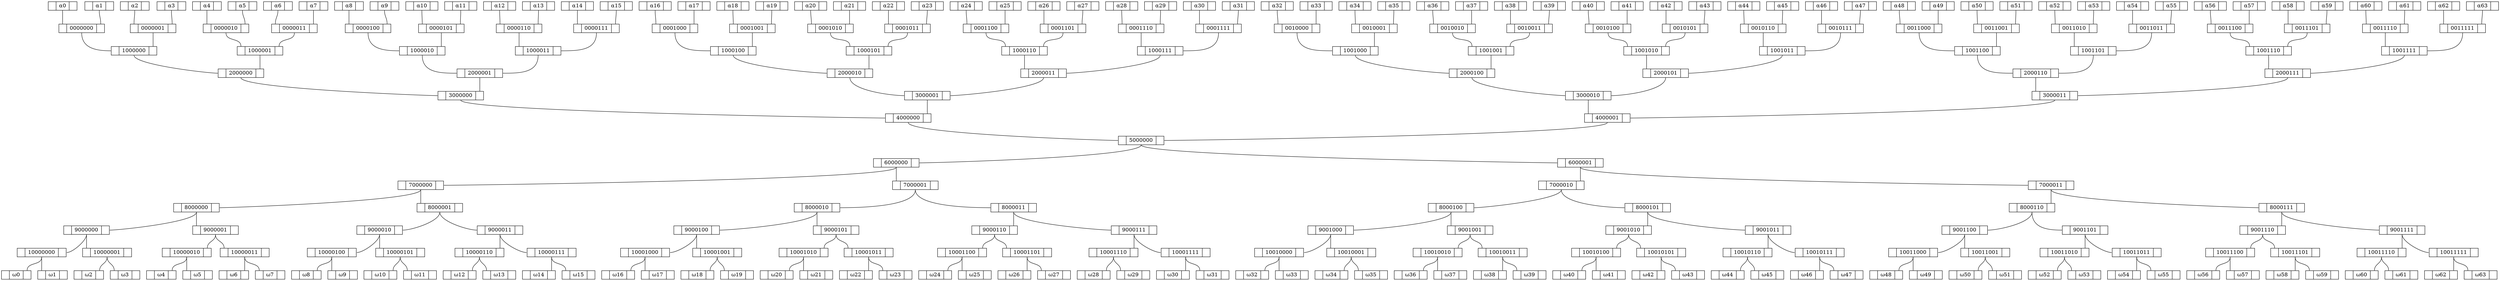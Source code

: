 graph "64 binairy tree general" {
	node [height=.1 shape=record]
	"α000000" [label="<f0> |<f1> α0|<f2>"]
	"α000000":f1 -- 0000000:f0
	"α000001" [label="<f0> |<f1> α1|<f2>"]
	"α000001":f1 -- 0000000:f2
	"α000010" [label="<f0> |<f1> α2|<f2>"]
	"α000010":f1 -- 0000001:f0
	"α000011" [label="<f0> |<f1> α3|<f2>"]
	"α000011":f1 -- 0000001:f2
	"α000100" [label="<f0> |<f1> α4|<f2>"]
	"α000100":f1 -- 0000010:f0
	"α000101" [label="<f0> |<f1> α5|<f2>"]
	"α000101":f1 -- 0000010:f2
	"α000110" [label="<f0> |<f1> α6|<f2>"]
	"α000110":f1 -- 0000011:f0
	"α000111" [label="<f0> |<f1> α7|<f2>"]
	"α000111":f1 -- 0000011:f2
	"α001000" [label="<f0> |<f1> α8|<f2>"]
	"α001000":f1 -- 0000100:f0
	"α001001" [label="<f0> |<f1> α9|<f2>"]
	"α001001":f1 -- 0000100:f2
	"α001010" [label="<f0> |<f1> α10|<f2>"]
	"α001010":f1 -- 0000101:f0
	"α001011" [label="<f0> |<f1> α11|<f2>"]
	"α001011":f1 -- 0000101:f2
	"α001100" [label="<f0> |<f1> α12|<f2>"]
	"α001100":f1 -- 0000110:f0
	"α001101" [label="<f0> |<f1> α13|<f2>"]
	"α001101":f1 -- 0000110:f2
	"α001110" [label="<f0> |<f1> α14|<f2>"]
	"α001110":f1 -- 0000111:f0
	"α001111" [label="<f0> |<f1> α15|<f2>"]
	"α001111":f1 -- 0000111:f2
	"α010000" [label="<f0> |<f1> α16|<f2>"]
	"α010000":f1 -- 0001000:f0
	"α010001" [label="<f0> |<f1> α17|<f2>"]
	"α010001":f1 -- 0001000:f2
	"α010010" [label="<f0> |<f1> α18|<f2>"]
	"α010010":f1 -- 0001001:f0
	"α010011" [label="<f0> |<f1> α19|<f2>"]
	"α010011":f1 -- 0001001:f2
	"α010100" [label="<f0> |<f1> α20|<f2>"]
	"α010100":f1 -- 0001010:f0
	"α010101" [label="<f0> |<f1> α21|<f2>"]
	"α010101":f1 -- 0001010:f2
	"α010110" [label="<f0> |<f1> α22|<f2>"]
	"α010110":f1 -- 0001011:f0
	"α010111" [label="<f0> |<f1> α23|<f2>"]
	"α010111":f1 -- 0001011:f2
	"α011000" [label="<f0> |<f1> α24|<f2>"]
	"α011000":f1 -- 0001100:f0
	"α011001" [label="<f0> |<f1> α25|<f2>"]
	"α011001":f1 -- 0001100:f2
	"α011010" [label="<f0> |<f1> α26|<f2>"]
	"α011010":f1 -- 0001101:f0
	"α011011" [label="<f0> |<f1> α27|<f2>"]
	"α011011":f1 -- 0001101:f2
	"α011100" [label="<f0> |<f1> α28|<f2>"]
	"α011100":f1 -- 0001110:f0
	"α011101" [label="<f0> |<f1> α29|<f2>"]
	"α011101":f1 -- 0001110:f2
	"α011110" [label="<f0> |<f1> α30|<f2>"]
	"α011110":f1 -- 0001111:f0
	"α011111" [label="<f0> |<f1> α31|<f2>"]
	"α011111":f1 -- 0001111:f2
	"α100000" [label="<f0> |<f1> α32|<f2>"]
	"α100000":f1 -- 0010000:f0
	"α100001" [label="<f0> |<f1> α33|<f2>"]
	"α100001":f1 -- 0010000:f2
	"α100010" [label="<f0> |<f1> α34|<f2>"]
	"α100010":f1 -- 0010001:f0
	"α100011" [label="<f0> |<f1> α35|<f2>"]
	"α100011":f1 -- 0010001:f2
	"α100100" [label="<f0> |<f1> α36|<f2>"]
	"α100100":f1 -- 0010010:f0
	"α100101" [label="<f0> |<f1> α37|<f2>"]
	"α100101":f1 -- 0010010:f2
	"α100110" [label="<f0> |<f1> α38|<f2>"]
	"α100110":f1 -- 0010011:f0
	"α100111" [label="<f0> |<f1> α39|<f2>"]
	"α100111":f1 -- 0010011:f2
	"α101000" [label="<f0> |<f1> α40|<f2>"]
	"α101000":f1 -- 0010100:f0
	"α101001" [label="<f0> |<f1> α41|<f2>"]
	"α101001":f1 -- 0010100:f2
	"α101010" [label="<f0> |<f1> α42|<f2>"]
	"α101010":f1 -- 0010101:f0
	"α101011" [label="<f0> |<f1> α43|<f2>"]
	"α101011":f1 -- 0010101:f2
	"α101100" [label="<f0> |<f1> α44|<f2>"]
	"α101100":f1 -- 0010110:f0
	"α101101" [label="<f0> |<f1> α45|<f2>"]
	"α101101":f1 -- 0010110:f2
	"α101110" [label="<f0> |<f1> α46|<f2>"]
	"α101110":f1 -- 0010111:f0
	"α101111" [label="<f0> |<f1> α47|<f2>"]
	"α101111":f1 -- 0010111:f2
	"α110000" [label="<f0> |<f1> α48|<f2>"]
	"α110000":f1 -- 0011000:f0
	"α110001" [label="<f0> |<f1> α49|<f2>"]
	"α110001":f1 -- 0011000:f2
	"α110010" [label="<f0> |<f1> α50|<f2>"]
	"α110010":f1 -- 0011001:f0
	"α110011" [label="<f0> |<f1> α51|<f2>"]
	"α110011":f1 -- 0011001:f2
	"α110100" [label="<f0> |<f1> α52|<f2>"]
	"α110100":f1 -- 0011010:f0
	"α110101" [label="<f0> |<f1> α53|<f2>"]
	"α110101":f1 -- 0011010:f2
	"α110110" [label="<f0> |<f1> α54|<f2>"]
	"α110110":f1 -- 0011011:f0
	"α110111" [label="<f0> |<f1> α55|<f2>"]
	"α110111":f1 -- 0011011:f2
	"α111000" [label="<f0> |<f1> α56|<f2>"]
	"α111000":f1 -- 0011100:f0
	"α111001" [label="<f0> |<f1> α57|<f2>"]
	"α111001":f1 -- 0011100:f2
	"α111010" [label="<f0> |<f1> α58|<f2>"]
	"α111010":f1 -- 0011101:f0
	"α111011" [label="<f0> |<f1> α59|<f2>"]
	"α111011":f1 -- 0011101:f2
	"α111100" [label="<f0> |<f1> α60|<f2>"]
	"α111100":f1 -- 0011110:f0
	"α111101" [label="<f0> |<f1> α61|<f2>"]
	"α111101":f1 -- 0011110:f2
	"α111110" [label="<f0> |<f1> α62|<f2>"]
	"α111110":f1 -- 0011111:f0
	"α111111" [label="<f0> |<f1> α63|<f2>"]
	"α111111":f1 -- 0011111:f2
	"ω000000" [label="<f0> |<f1> ω0|<f2>"]
	"ω000001" [label="<f0> |<f1> ω1|<f2>"]
	"ω000010" [label="<f0> |<f1> ω2|<f2>"]
	"ω000011" [label="<f0> |<f1> ω3|<f2>"]
	"ω000100" [label="<f0> |<f1> ω4|<f2>"]
	"ω000101" [label="<f0> |<f1> ω5|<f2>"]
	"ω000110" [label="<f0> |<f1> ω6|<f2>"]
	"ω000111" [label="<f0> |<f1> ω7|<f2>"]
	"ω001000" [label="<f0> |<f1> ω8|<f2>"]
	"ω001001" [label="<f0> |<f1> ω9|<f2>"]
	"ω001010" [label="<f0> |<f1> ω10|<f2>"]
	"ω001011" [label="<f0> |<f1> ω11|<f2>"]
	"ω001100" [label="<f0> |<f1> ω12|<f2>"]
	"ω001101" [label="<f0> |<f1> ω13|<f2>"]
	"ω001110" [label="<f0> |<f1> ω14|<f2>"]
	"ω001111" [label="<f0> |<f1> ω15|<f2>"]
	"ω010000" [label="<f0> |<f1> ω16|<f2>"]
	"ω010001" [label="<f0> |<f1> ω17|<f2>"]
	"ω010010" [label="<f0> |<f1> ω18|<f2>"]
	"ω010011" [label="<f0> |<f1> ω19|<f2>"]
	"ω010100" [label="<f0> |<f1> ω20|<f2>"]
	"ω010101" [label="<f0> |<f1> ω21|<f2>"]
	"ω010110" [label="<f0> |<f1> ω22|<f2>"]
	"ω010111" [label="<f0> |<f1> ω23|<f2>"]
	"ω011000" [label="<f0> |<f1> ω24|<f2>"]
	"ω011001" [label="<f0> |<f1> ω25|<f2>"]
	"ω011010" [label="<f0> |<f1> ω26|<f2>"]
	"ω011011" [label="<f0> |<f1> ω27|<f2>"]
	"ω011100" [label="<f0> |<f1> ω28|<f2>"]
	"ω011101" [label="<f0> |<f1> ω29|<f2>"]
	"ω011110" [label="<f0> |<f1> ω30|<f2>"]
	"ω011111" [label="<f0> |<f1> ω31|<f2>"]
	"ω100000" [label="<f0> |<f1> ω32|<f2>"]
	"ω100001" [label="<f0> |<f1> ω33|<f2>"]
	"ω100010" [label="<f0> |<f1> ω34|<f2>"]
	"ω100011" [label="<f0> |<f1> ω35|<f2>"]
	"ω100100" [label="<f0> |<f1> ω36|<f2>"]
	"ω100101" [label="<f0> |<f1> ω37|<f2>"]
	"ω100110" [label="<f0> |<f1> ω38|<f2>"]
	"ω100111" [label="<f0> |<f1> ω39|<f2>"]
	"ω101000" [label="<f0> |<f1> ω40|<f2>"]
	"ω101001" [label="<f0> |<f1> ω41|<f2>"]
	"ω101010" [label="<f0> |<f1> ω42|<f2>"]
	"ω101011" [label="<f0> |<f1> ω43|<f2>"]
	"ω101100" [label="<f0> |<f1> ω44|<f2>"]
	"ω101101" [label="<f0> |<f1> ω45|<f2>"]
	"ω101110" [label="<f0> |<f1> ω46|<f2>"]
	"ω101111" [label="<f0> |<f1> ω47|<f2>"]
	"ω110000" [label="<f0> |<f1> ω48|<f2>"]
	"ω110001" [label="<f0> |<f1> ω49|<f2>"]
	"ω110010" [label="<f0> |<f1> ω50|<f2>"]
	"ω110011" [label="<f0> |<f1> ω51|<f2>"]
	"ω110100" [label="<f0> |<f1> ω52|<f2>"]
	"ω110101" [label="<f0> |<f1> ω53|<f2>"]
	"ω110110" [label="<f0> |<f1> ω54|<f2>"]
	"ω110111" [label="<f0> |<f1> ω55|<f2>"]
	"ω111000" [label="<f0> |<f1> ω56|<f2>"]
	"ω111001" [label="<f0> |<f1> ω57|<f2>"]
	"ω111010" [label="<f0> |<f1> ω58|<f2>"]
	"ω111011" [label="<f0> |<f1> ω59|<f2>"]
	"ω111100" [label="<f0> |<f1> ω60|<f2>"]
	"ω111101" [label="<f0> |<f1> ω61|<f2>"]
	"ω111110" [label="<f0> |<f1> ω62|<f2>"]
	"ω111111" [label="<f0> |<f1> ω63|<f2>"]
	0000000 [label="<f0> |<f1> 0000000|<f2>"]
	0000000:f1 -- 1000000:f0
	0000001 [label="<f0> |<f1> 0000001|<f2>"]
	0000001:f1 -- 1000000:f2
	0000010 [label="<f0> |<f1> 0000010|<f2>"]
	0000010:f1 -- 1000001:f0
	0000011 [label="<f0> |<f1> 0000011|<f2>"]
	0000011:f1 -- 1000001:f2
	0000100 [label="<f0> |<f1> 0000100|<f2>"]
	0000100:f1 -- 1000010:f0
	0000101 [label="<f0> |<f1> 0000101|<f2>"]
	0000101:f1 -- 1000010:f2
	0000110 [label="<f0> |<f1> 0000110|<f2>"]
	0000110:f1 -- 1000011:f0
	0000111 [label="<f0> |<f1> 0000111|<f2>"]
	0000111:f1 -- 1000011:f2
	0001000 [label="<f0> |<f1> 0001000|<f2>"]
	0001000:f1 -- 1000100:f0
	0001001 [label="<f0> |<f1> 0001001|<f2>"]
	0001001:f1 -- 1000100:f2
	0001010 [label="<f0> |<f1> 0001010|<f2>"]
	0001010:f1 -- 1000101:f0
	0001011 [label="<f0> |<f1> 0001011|<f2>"]
	0001011:f1 -- 1000101:f2
	0001100 [label="<f0> |<f1> 0001100|<f2>"]
	0001100:f1 -- 1000110:f0
	0001101 [label="<f0> |<f1> 0001101|<f2>"]
	0001101:f1 -- 1000110:f2
	0001110 [label="<f0> |<f1> 0001110|<f2>"]
	0001110:f1 -- 1000111:f0
	0001111 [label="<f0> |<f1> 0001111|<f2>"]
	0001111:f1 -- 1000111:f2
	0010000 [label="<f0> |<f1> 0010000|<f2>"]
	0010000:f1 -- 1001000:f0
	0010001 [label="<f0> |<f1> 0010001|<f2>"]
	0010001:f1 -- 1001000:f2
	0010010 [label="<f0> |<f1> 0010010|<f2>"]
	0010010:f1 -- 1001001:f0
	0010011 [label="<f0> |<f1> 0010011|<f2>"]
	0010011:f1 -- 1001001:f2
	0010100 [label="<f0> |<f1> 0010100|<f2>"]
	0010100:f1 -- 1001010:f0
	0010101 [label="<f0> |<f1> 0010101|<f2>"]
	0010101:f1 -- 1001010:f2
	0010110 [label="<f0> |<f1> 0010110|<f2>"]
	0010110:f1 -- 1001011:f0
	0010111 [label="<f0> |<f1> 0010111|<f2>"]
	0010111:f1 -- 1001011:f2
	0011000 [label="<f0> |<f1> 0011000|<f2>"]
	0011000:f1 -- 1001100:f0
	0011001 [label="<f0> |<f1> 0011001|<f2>"]
	0011001:f1 -- 1001100:f2
	0011010 [label="<f0> |<f1> 0011010|<f2>"]
	0011010:f1 -- 1001101:f0
	0011011 [label="<f0> |<f1> 0011011|<f2>"]
	0011011:f1 -- 1001101:f2
	0011100 [label="<f0> |<f1> 0011100|<f2>"]
	0011100:f1 -- 1001110:f0
	0011101 [label="<f0> |<f1> 0011101|<f2>"]
	0011101:f1 -- 1001110:f2
	0011110 [label="<f0> |<f1> 0011110|<f2>"]
	0011110:f1 -- 1001111:f0
	0011111 [label="<f0> |<f1> 0011111|<f2>"]
	0011111:f1 -- 1001111:f2
	10000000 [label="<f0> |<f1> 10000000|<f2>"]
	10000000:f1 -- "ω000000":f2
	10000000:f1 -- "ω000001":f0
	10000001 [label="<f0> |<f1> 10000001|<f2>"]
	10000001:f1 -- "ω000010":f2
	10000001:f1 -- "ω000011":f0
	10000010 [label="<f0> |<f1> 10000010|<f2>"]
	10000010:f1 -- "ω000100":f2
	10000010:f1 -- "ω000101":f0
	10000011 [label="<f0> |<f1> 10000011|<f2>"]
	10000011:f1 -- "ω000110":f2
	10000011:f1 -- "ω000111":f0
	10000100 [label="<f0> |<f1> 10000100|<f2>"]
	10000100:f1 -- "ω001000":f2
	10000100:f1 -- "ω001001":f0
	10000101 [label="<f0> |<f1> 10000101|<f2>"]
	10000101:f1 -- "ω001010":f2
	10000101:f1 -- "ω001011":f0
	10000110 [label="<f0> |<f1> 10000110|<f2>"]
	10000110:f1 -- "ω001100":f2
	10000110:f1 -- "ω001101":f0
	10000111 [label="<f0> |<f1> 10000111|<f2>"]
	10000111:f1 -- "ω001110":f2
	10000111:f1 -- "ω001111":f0
	10001000 [label="<f0> |<f1> 10001000|<f2>"]
	10001000:f1 -- "ω010000":f2
	10001000:f1 -- "ω010001":f0
	10001001 [label="<f0> |<f1> 10001001|<f2>"]
	10001001:f1 -- "ω010010":f2
	10001001:f1 -- "ω010011":f0
	10001010 [label="<f0> |<f1> 10001010|<f2>"]
	10001010:f1 -- "ω010100":f2
	10001010:f1 -- "ω010101":f0
	10001011 [label="<f0> |<f1> 10001011|<f2>"]
	10001011:f1 -- "ω010110":f2
	10001011:f1 -- "ω010111":f0
	10001100 [label="<f0> |<f1> 10001100|<f2>"]
	10001100:f1 -- "ω011000":f2
	10001100:f1 -- "ω011001":f0
	10001101 [label="<f0> |<f1> 10001101|<f2>"]
	10001101:f1 -- "ω011010":f2
	10001101:f1 -- "ω011011":f0
	10001110 [label="<f0> |<f1> 10001110|<f2>"]
	10001110:f1 -- "ω011100":f2
	10001110:f1 -- "ω011101":f0
	10001111 [label="<f0> |<f1> 10001111|<f2>"]
	10001111:f1 -- "ω011110":f2
	10001111:f1 -- "ω011111":f0
	10010000 [label="<f0> |<f1> 10010000|<f2>"]
	10010000:f1 -- "ω100000":f2
	10010000:f1 -- "ω100001":f0
	10010001 [label="<f0> |<f1> 10010001|<f2>"]
	10010001:f1 -- "ω100010":f2
	10010001:f1 -- "ω100011":f0
	10010010 [label="<f0> |<f1> 10010010|<f2>"]
	10010010:f1 -- "ω100100":f2
	10010010:f1 -- "ω100101":f0
	10010011 [label="<f0> |<f1> 10010011|<f2>"]
	10010011:f1 -- "ω100110":f2
	10010011:f1 -- "ω100111":f0
	10010100 [label="<f0> |<f1> 10010100|<f2>"]
	10010100:f1 -- "ω101000":f2
	10010100:f1 -- "ω101001":f0
	10010101 [label="<f0> |<f1> 10010101|<f2>"]
	10010101:f1 -- "ω101010":f2
	10010101:f1 -- "ω101011":f0
	10010110 [label="<f0> |<f1> 10010110|<f2>"]
	10010110:f1 -- "ω101100":f2
	10010110:f1 -- "ω101101":f0
	10010111 [label="<f0> |<f1> 10010111|<f2>"]
	10010111:f1 -- "ω101110":f2
	10010111:f1 -- "ω101111":f0
	10011000 [label="<f0> |<f1> 10011000|<f2>"]
	10011000:f1 -- "ω110000":f2
	10011000:f1 -- "ω110001":f0
	10011001 [label="<f0> |<f1> 10011001|<f2>"]
	10011001:f1 -- "ω110010":f2
	10011001:f1 -- "ω110011":f0
	10011010 [label="<f0> |<f1> 10011010|<f2>"]
	10011010:f1 -- "ω110100":f2
	10011010:f1 -- "ω110101":f0
	10011011 [label="<f0> |<f1> 10011011|<f2>"]
	10011011:f1 -- "ω110110":f2
	10011011:f1 -- "ω110111":f0
	10011100 [label="<f0> |<f1> 10011100|<f2>"]
	10011100:f1 -- "ω111000":f2
	10011100:f1 -- "ω111001":f0
	10011101 [label="<f0> |<f1> 10011101|<f2>"]
	10011101:f1 -- "ω111010":f2
	10011101:f1 -- "ω111011":f0
	10011110 [label="<f0> |<f1> 10011110|<f2>"]
	10011110:f1 -- "ω111100":f2
	10011110:f1 -- "ω111101":f0
	10011111 [label="<f0> |<f1> 10011111|<f2>"]
	10011111:f1 -- "ω111110":f2
	10011111:f1 -- "ω111111":f0
	1000000 [label="<f0> |<f1> 1000000|<f2>"]
	1000000:f1 -- 2000000:f0
	1000001 [label="<f0> |<f1> 1000001|<f2>"]
	1000001:f1 -- 2000000:f2
	1000010 [label="<f0> |<f1> 1000010|<f2>"]
	1000010:f1 -- 2000001:f0
	1000011 [label="<f0> |<f1> 1000011|<f2>"]
	1000011:f1 -- 2000001:f2
	1000100 [label="<f0> |<f1> 1000100|<f2>"]
	1000100:f1 -- 2000010:f0
	1000101 [label="<f0> |<f1> 1000101|<f2>"]
	1000101:f1 -- 2000010:f2
	1000110 [label="<f0> |<f1> 1000110|<f2>"]
	1000110:f1 -- 2000011:f0
	1000111 [label="<f0> |<f1> 1000111|<f2>"]
	1000111:f1 -- 2000011:f2
	1001000 [label="<f0> |<f1> 1001000|<f2>"]
	1001000:f1 -- 2000100:f0
	1001001 [label="<f0> |<f1> 1001001|<f2>"]
	1001001:f1 -- 2000100:f2
	1001010 [label="<f0> |<f1> 1001010|<f2>"]
	1001010:f1 -- 2000101:f0
	1001011 [label="<f0> |<f1> 1001011|<f2>"]
	1001011:f1 -- 2000101:f2
	1001100 [label="<f0> |<f1> 1001100|<f2>"]
	1001100:f1 -- 2000110:f0
	1001101 [label="<f0> |<f1> 1001101|<f2>"]
	1001101:f1 -- 2000110:f2
	1001110 [label="<f0> |<f1> 1001110|<f2>"]
	1001110:f1 -- 2000111:f0
	1001111 [label="<f0> |<f1> 1001111|<f2>"]
	1001111:f1 -- 2000111:f2
	9000000 [label="<f0> |<f1> 9000000|<f2>"]
	9000000:f1 -- 10000000:f2
	9000000:f1 -- 10000001:f0
	9000001 [label="<f0> |<f1> 9000001|<f2>"]
	9000001:f1 -- 10000010:f2
	9000001:f1 -- 10000011:f0
	9000010 [label="<f0> |<f1> 9000010|<f2>"]
	9000010:f1 -- 10000100:f2
	9000010:f1 -- 10000101:f0
	9000011 [label="<f0> |<f1> 9000011|<f2>"]
	9000011:f1 -- 10000110:f2
	9000011:f1 -- 10000111:f0
	9000100 [label="<f0> |<f1> 9000100|<f2>"]
	9000100:f1 -- 10001000:f2
	9000100:f1 -- 10001001:f0
	9000101 [label="<f0> |<f1> 9000101|<f2>"]
	9000101:f1 -- 10001010:f2
	9000101:f1 -- 10001011:f0
	9000110 [label="<f0> |<f1> 9000110|<f2>"]
	9000110:f1 -- 10001100:f2
	9000110:f1 -- 10001101:f0
	9000111 [label="<f0> |<f1> 9000111|<f2>"]
	9000111:f1 -- 10001110:f2
	9000111:f1 -- 10001111:f0
	9001000 [label="<f0> |<f1> 9001000|<f2>"]
	9001000:f1 -- 10010000:f2
	9001000:f1 -- 10010001:f0
	9001001 [label="<f0> |<f1> 9001001|<f2>"]
	9001001:f1 -- 10010010:f2
	9001001:f1 -- 10010011:f0
	9001010 [label="<f0> |<f1> 9001010|<f2>"]
	9001010:f1 -- 10010100:f2
	9001010:f1 -- 10010101:f0
	9001011 [label="<f0> |<f1> 9001011|<f2>"]
	9001011:f1 -- 10010110:f2
	9001011:f1 -- 10010111:f0
	9001100 [label="<f0> |<f1> 9001100|<f2>"]
	9001100:f1 -- 10011000:f2
	9001100:f1 -- 10011001:f0
	9001101 [label="<f0> |<f1> 9001101|<f2>"]
	9001101:f1 -- 10011010:f2
	9001101:f1 -- 10011011:f0
	9001110 [label="<f0> |<f1> 9001110|<f2>"]
	9001110:f1 -- 10011100:f2
	9001110:f1 -- 10011101:f0
	9001111 [label="<f0> |<f1> 9001111|<f2>"]
	9001111:f1 -- 10011110:f2
	9001111:f1 -- 10011111:f0
	2000000 [label="<f0> |<f1> 2000000|<f2>"]
	2000000:f1 -- 3000000:f0
	2000001 [label="<f0> |<f1> 2000001|<f2>"]
	2000001:f1 -- 3000000:f2
	2000010 [label="<f0> |<f1> 2000010|<f2>"]
	2000010:f1 -- 3000001:f0
	2000011 [label="<f0> |<f1> 2000011|<f2>"]
	2000011:f1 -- 3000001:f2
	2000100 [label="<f0> |<f1> 2000100|<f2>"]
	2000100:f1 -- 3000010:f0
	2000101 [label="<f0> |<f1> 2000101|<f2>"]
	2000101:f1 -- 3000010:f2
	2000110 [label="<f0> |<f1> 2000110|<f2>"]
	2000110:f1 -- 3000011:f0
	2000111 [label="<f0> |<f1> 2000111|<f2>"]
	2000111:f1 -- 3000011:f2
	8000000 [label="<f0> |<f1> 8000000|<f2>"]
	8000000:f1 -- 9000000:f2
	8000000:f1 -- 9000001:f0
	8000001 [label="<f0> |<f1> 8000001|<f2>"]
	8000001:f1 -- 9000010:f2
	8000001:f1 -- 9000011:f0
	8000010 [label="<f0> |<f1> 8000010|<f2>"]
	8000010:f1 -- 9000100:f2
	8000010:f1 -- 9000101:f0
	8000011 [label="<f0> |<f1> 8000011|<f2>"]
	8000011:f1 -- 9000110:f2
	8000011:f1 -- 9000111:f0
	8000100 [label="<f0> |<f1> 8000100|<f2>"]
	8000100:f1 -- 9001000:f2
	8000100:f1 -- 9001001:f0
	8000101 [label="<f0> |<f1> 8000101|<f2>"]
	8000101:f1 -- 9001010:f2
	8000101:f1 -- 9001011:f0
	8000110 [label="<f0> |<f1> 8000110|<f2>"]
	8000110:f1 -- 9001100:f2
	8000110:f1 -- 9001101:f0
	8000111 [label="<f0> |<f1> 8000111|<f2>"]
	8000111:f1 -- 9001110:f2
	8000111:f1 -- 9001111:f0
	3000000 [label="<f0> |<f1> 3000000|<f2>"]
	3000000:f1 -- 4000000:f0
	3000001 [label="<f0> |<f1> 3000001|<f2>"]
	3000001:f1 -- 4000000:f2
	3000010 [label="<f0> |<f1> 3000010|<f2>"]
	3000010:f1 -- 4000001:f0
	3000011 [label="<f0> |<f1> 3000011|<f2>"]
	3000011:f1 -- 4000001:f2
	7000000 [label="<f0> |<f1> 7000000|<f2>"]
	7000000:f1 -- 8000000:f2
	7000000:f1 -- 8000001:f0
	7000001 [label="<f0> |<f1> 7000001|<f2>"]
	7000001:f1 -- 8000010:f2
	7000001:f1 -- 8000011:f0
	7000010 [label="<f0> |<f1> 7000010|<f2>"]
	7000010:f1 -- 8000100:f2
	7000010:f1 -- 8000101:f0
	7000011 [label="<f0> |<f1> 7000011|<f2>"]
	7000011:f1 -- 8000110:f2
	7000011:f1 -- 8000111:f0
	4000000 [label="<f0> |<f1> 4000000|<f2>"]
	4000000:f1 -- 5000000:f0
	4000001 [label="<f0> |<f1> 4000001|<f2>"]
	4000001:f1 -- 5000000:f2
	6000000 [label="<f0> |<f1> 6000000|<f2>"]
	6000000:f1 -- 7000000:f2
	6000000:f1 -- 7000001:f0
	6000001 [label="<f0> |<f1> 6000001|<f2>"]
	6000001:f1 -- 7000010:f2
	6000001:f1 -- 7000011:f0
	5000000 [label="<f0> |<f1> 5000000|<f2>"]
	5000000 [label="<f0> |<f1> 5000000|<f2>"]
	5000000:f1 -- 6000000:f2
	5000000:f1 -- 6000001:f0
}
